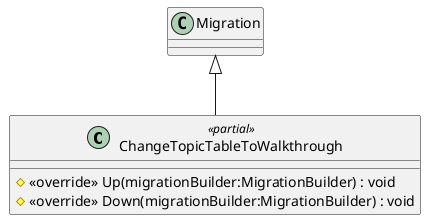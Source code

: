@startuml
class ChangeTopicTableToWalkthrough <<partial>> {
    # <<override>> Up(migrationBuilder:MigrationBuilder) : void
    # <<override>> Down(migrationBuilder:MigrationBuilder) : void
}
Migration <|-- ChangeTopicTableToWalkthrough
@enduml
